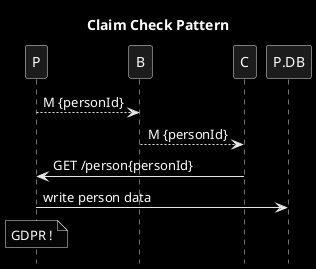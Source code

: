 @startuml
title Claim Check Pattern
hide footbox
skinparam monochrome reverse

P-->B: M {personId}
B-->C: M {personId}
C->P: GET /person{personId}
P->P.DB: write person data
note over P: GDPR !
@enduml
